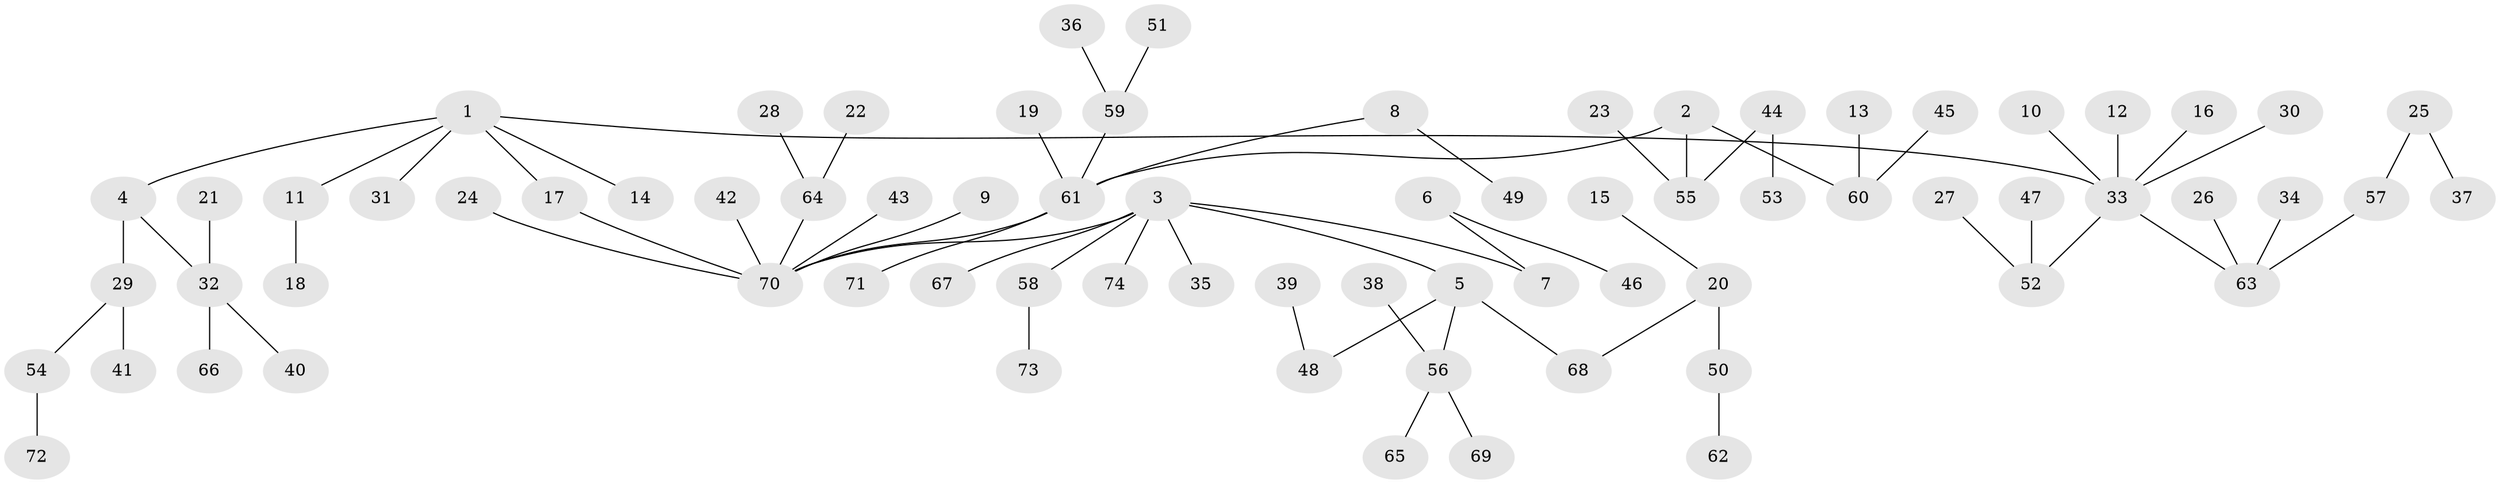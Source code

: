 // original degree distribution, {3: 0.08783783783783784, 10: 0.006756756756756757, 6: 0.013513513513513514, 7: 0.013513513513513514, 2: 0.2972972972972973, 5: 0.033783783783783786, 4: 0.04054054054054054, 8: 0.006756756756756757, 1: 0.5}
// Generated by graph-tools (version 1.1) at 2025/50/03/09/25 03:50:20]
// undirected, 74 vertices, 73 edges
graph export_dot {
graph [start="1"]
  node [color=gray90,style=filled];
  1;
  2;
  3;
  4;
  5;
  6;
  7;
  8;
  9;
  10;
  11;
  12;
  13;
  14;
  15;
  16;
  17;
  18;
  19;
  20;
  21;
  22;
  23;
  24;
  25;
  26;
  27;
  28;
  29;
  30;
  31;
  32;
  33;
  34;
  35;
  36;
  37;
  38;
  39;
  40;
  41;
  42;
  43;
  44;
  45;
  46;
  47;
  48;
  49;
  50;
  51;
  52;
  53;
  54;
  55;
  56;
  57;
  58;
  59;
  60;
  61;
  62;
  63;
  64;
  65;
  66;
  67;
  68;
  69;
  70;
  71;
  72;
  73;
  74;
  1 -- 4 [weight=1.0];
  1 -- 11 [weight=1.0];
  1 -- 14 [weight=1.0];
  1 -- 17 [weight=1.0];
  1 -- 31 [weight=1.0];
  1 -- 33 [weight=1.0];
  2 -- 55 [weight=1.0];
  2 -- 60 [weight=1.0];
  2 -- 61 [weight=1.0];
  3 -- 5 [weight=1.0];
  3 -- 7 [weight=1.0];
  3 -- 35 [weight=1.0];
  3 -- 58 [weight=1.0];
  3 -- 67 [weight=1.0];
  3 -- 70 [weight=1.0];
  3 -- 74 [weight=1.0];
  4 -- 29 [weight=1.0];
  4 -- 32 [weight=1.0];
  5 -- 48 [weight=1.0];
  5 -- 56 [weight=1.0];
  5 -- 68 [weight=1.0];
  6 -- 7 [weight=1.0];
  6 -- 46 [weight=1.0];
  8 -- 49 [weight=1.0];
  8 -- 61 [weight=1.0];
  9 -- 70 [weight=1.0];
  10 -- 33 [weight=1.0];
  11 -- 18 [weight=1.0];
  12 -- 33 [weight=1.0];
  13 -- 60 [weight=1.0];
  15 -- 20 [weight=1.0];
  16 -- 33 [weight=1.0];
  17 -- 70 [weight=1.0];
  19 -- 61 [weight=1.0];
  20 -- 50 [weight=1.0];
  20 -- 68 [weight=1.0];
  21 -- 32 [weight=1.0];
  22 -- 64 [weight=1.0];
  23 -- 55 [weight=1.0];
  24 -- 70 [weight=1.0];
  25 -- 37 [weight=1.0];
  25 -- 57 [weight=1.0];
  26 -- 63 [weight=1.0];
  27 -- 52 [weight=1.0];
  28 -- 64 [weight=1.0];
  29 -- 41 [weight=1.0];
  29 -- 54 [weight=1.0];
  30 -- 33 [weight=1.0];
  32 -- 40 [weight=1.0];
  32 -- 66 [weight=1.0];
  33 -- 52 [weight=1.0];
  33 -- 63 [weight=1.0];
  34 -- 63 [weight=1.0];
  36 -- 59 [weight=1.0];
  38 -- 56 [weight=1.0];
  39 -- 48 [weight=1.0];
  42 -- 70 [weight=1.0];
  43 -- 70 [weight=1.0];
  44 -- 53 [weight=1.0];
  44 -- 55 [weight=1.0];
  45 -- 60 [weight=1.0];
  47 -- 52 [weight=1.0];
  50 -- 62 [weight=1.0];
  51 -- 59 [weight=1.0];
  54 -- 72 [weight=1.0];
  56 -- 65 [weight=1.0];
  56 -- 69 [weight=1.0];
  57 -- 63 [weight=1.0];
  58 -- 73 [weight=1.0];
  59 -- 61 [weight=1.0];
  61 -- 70 [weight=1.0];
  61 -- 71 [weight=1.0];
  64 -- 70 [weight=1.0];
}
